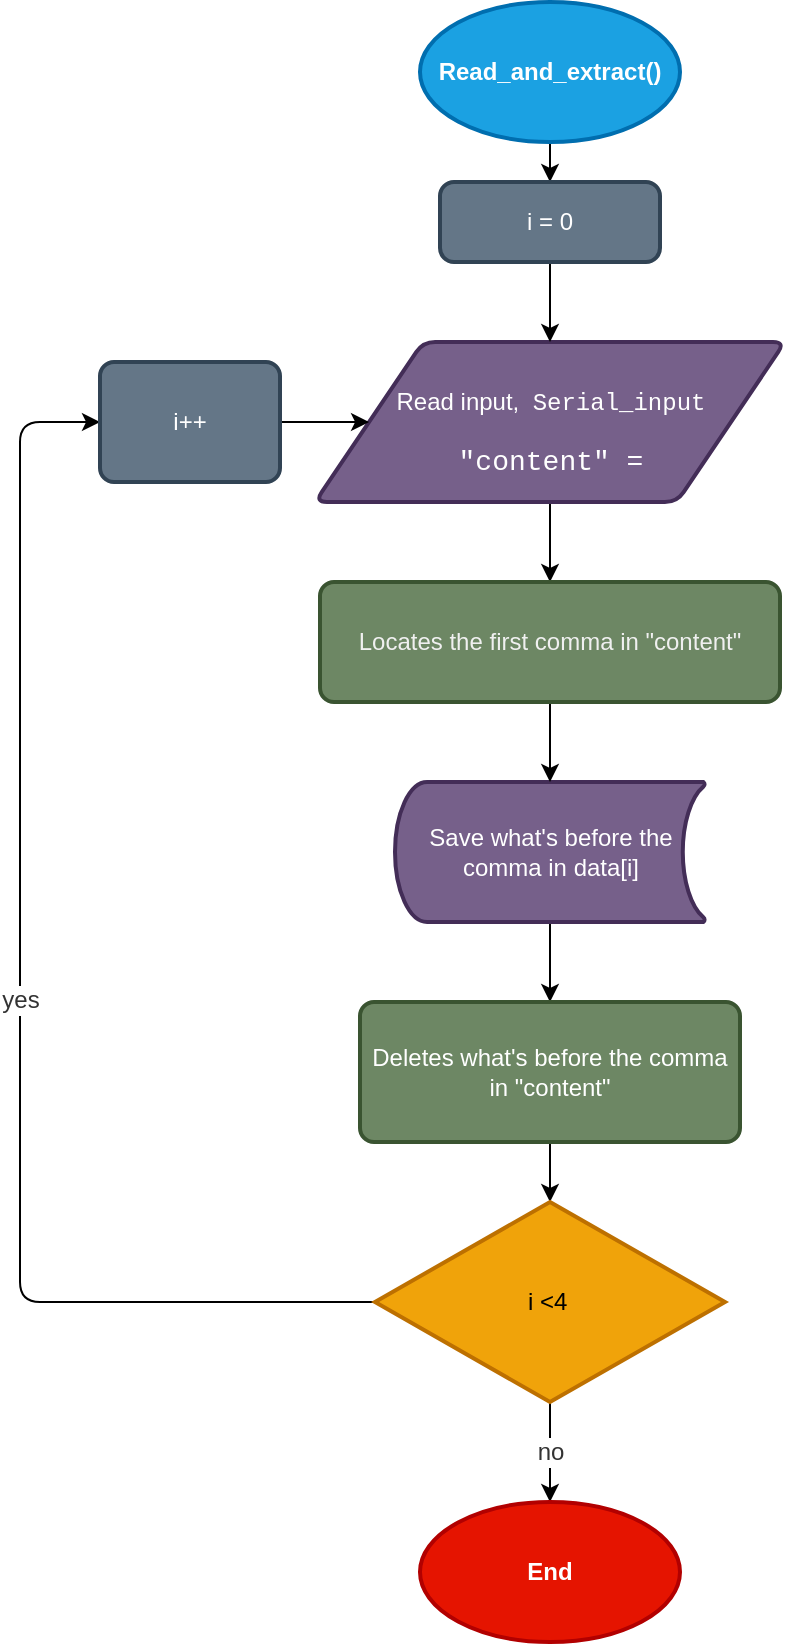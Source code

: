 <mxfile>
    <diagram id="7NnhtHEC87P8WeTw0X8q" name="Page-1">
        <mxGraphModel dx="1033" dy="800" grid="1" gridSize="10" guides="1" tooltips="1" connect="1" arrows="1" fold="1" page="1" pageScale="1" pageWidth="850" pageHeight="1100" math="0" shadow="0">
            <root>
                <mxCell id="0"/>
                <mxCell id="1" parent="0"/>
                <mxCell id="26" style="edgeStyle=none;html=1;exitX=0.5;exitY=1;exitDx=0;exitDy=0;exitPerimeter=0;entryX=0.5;entryY=0;entryDx=0;entryDy=0;fontSize=12;fontColor=#FFFFFF;" edge="1" parent="1" source="2" target="16">
                    <mxGeometry relative="1" as="geometry"/>
                </mxCell>
                <mxCell id="2" value="Read_and_extract()" style="strokeWidth=2;html=1;shape=mxgraph.flowchart.start_1;whiteSpace=wrap;fillColor=#1ba1e2;strokeColor=#006EAF;shadow=0;fontStyle=1;fontColor=#ffffff;" vertex="1" parent="1">
                    <mxGeometry x="330" y="50" width="130" height="70" as="geometry"/>
                </mxCell>
                <mxCell id="21" style="edgeStyle=none;html=1;exitX=0.5;exitY=1;exitDx=0;exitDy=0;entryX=0.5;entryY=0;entryDx=0;entryDy=0;fontSize=12;fontColor=#FFFFFF;" edge="1" parent="1" source="5" target="14">
                    <mxGeometry relative="1" as="geometry"/>
                </mxCell>
                <mxCell id="5" value="&lt;p&gt;Read input,&amp;nbsp;&amp;nbsp;&lt;span style=&quot;color: rgb(255 , 255 , 255) ; font-family: &amp;#34;consolas&amp;#34; , &amp;#34;courier new&amp;#34; , monospace&quot;&gt;Serial_input&lt;/span&gt;&lt;/p&gt;&lt;div style=&quot;font-family: &amp;#34;consolas&amp;#34; , &amp;#34;courier new&amp;#34; , monospace ; font-size: 14px ; line-height: 19px&quot;&gt;&lt;font color=&quot;#ffffff&quot;&gt;&quot;content&quot; =&lt;/font&gt;&lt;/div&gt;" style="shape=parallelogram;html=1;strokeWidth=2;perimeter=parallelogramPerimeter;whiteSpace=wrap;rounded=1;arcSize=12;size=0.23;fillColor=#76608a;fontColor=#ffffff;strokeColor=#432D57;" vertex="1" parent="1">
                    <mxGeometry x="277.5" y="220" width="235" height="80" as="geometry"/>
                </mxCell>
                <mxCell id="23" style="edgeStyle=none;html=1;exitX=0.5;exitY=1;exitDx=0;exitDy=0;exitPerimeter=0;entryX=0.5;entryY=0;entryDx=0;entryDy=0;fontSize=12;fontColor=#FFFFFF;" edge="1" parent="1" source="7" target="15">
                    <mxGeometry relative="1" as="geometry"/>
                </mxCell>
                <mxCell id="7" value="Save what's before the comma in data[i]" style="strokeWidth=2;html=1;shape=mxgraph.flowchart.stored_data;whiteSpace=wrap;labelBackgroundColor=none;fontSize=12;fontColor=#ffffff;fillColor=#76608a;strokeColor=#432D57;" vertex="1" parent="1">
                    <mxGeometry x="317.5" y="440" width="155" height="70" as="geometry"/>
                </mxCell>
                <mxCell id="22" style="edgeStyle=none;html=1;exitX=0.5;exitY=1;exitDx=0;exitDy=0;entryX=0.5;entryY=0;entryDx=0;entryDy=0;entryPerimeter=0;fontSize=12;fontColor=#FFFFFF;" edge="1" parent="1" source="14" target="7">
                    <mxGeometry relative="1" as="geometry"/>
                </mxCell>
                <mxCell id="14" value="&lt;span style=&quot;color: rgb(240 , 240 , 240)&quot;&gt;Locates the first comma in &quot;content&quot;&lt;/span&gt;" style="rounded=1;whiteSpace=wrap;html=1;absoluteArcSize=1;arcSize=14;strokeWidth=2;labelBackgroundColor=none;fontSize=12;fontColor=#ffffff;fillColor=#6d8764;strokeColor=#3A5431;" vertex="1" parent="1">
                    <mxGeometry x="280" y="340" width="230" height="60" as="geometry"/>
                </mxCell>
                <mxCell id="24" style="edgeStyle=none;html=1;exitX=0.5;exitY=1;exitDx=0;exitDy=0;entryX=0.5;entryY=0;entryDx=0;entryDy=0;entryPerimeter=0;fontSize=12;fontColor=#FFFFFF;" edge="1" parent="1" source="15" target="17">
                    <mxGeometry relative="1" as="geometry"/>
                </mxCell>
                <mxCell id="15" value="&lt;span&gt;Deletes what's before the comma in &quot;content&quot;&lt;/span&gt;" style="rounded=1;whiteSpace=wrap;html=1;absoluteArcSize=1;arcSize=14;strokeWidth=2;labelBackgroundColor=none;fontSize=12;fontColor=#ffffff;fillColor=#6d8764;strokeColor=#3A5431;" vertex="1" parent="1">
                    <mxGeometry x="300" y="550" width="190" height="70" as="geometry"/>
                </mxCell>
                <mxCell id="20" style="edgeStyle=none;html=1;exitX=0.5;exitY=1;exitDx=0;exitDy=0;entryX=0.5;entryY=0;entryDx=0;entryDy=0;fontSize=12;fontColor=#FFFFFF;" edge="1" parent="1" source="16" target="5">
                    <mxGeometry relative="1" as="geometry"/>
                </mxCell>
                <mxCell id="16" value="i = 0" style="rounded=1;whiteSpace=wrap;html=1;absoluteArcSize=1;arcSize=14;strokeWidth=2;labelBackgroundColor=none;fontSize=12;fontColor=#ffffff;fillColor=#647687;strokeColor=#314354;" vertex="1" parent="1">
                    <mxGeometry x="340" y="140" width="110" height="40" as="geometry"/>
                </mxCell>
                <mxCell id="18" value="&lt;font color=&quot;#333333&quot;&gt;yes&lt;/font&gt;" style="edgeStyle=none;html=1;fontSize=12;fontColor=#FFFFFF;exitX=0;exitY=0.5;exitDx=0;exitDy=0;exitPerimeter=0;entryX=0;entryY=0.5;entryDx=0;entryDy=0;" edge="1" parent="1" source="17" target="27">
                    <mxGeometry relative="1" as="geometry">
                        <mxPoint x="150" y="250" as="targetPoint"/>
                        <Array as="points">
                            <mxPoint x="200" y="700"/>
                            <mxPoint x="130" y="700"/>
                            <mxPoint x="130" y="420"/>
                            <mxPoint x="130" y="260"/>
                        </Array>
                    </mxGeometry>
                </mxCell>
                <mxCell id="25" value="&lt;font color=&quot;#333333&quot;&gt;no&lt;/font&gt;" style="edgeStyle=none;html=1;exitX=0.5;exitY=1;exitDx=0;exitDy=0;exitPerimeter=0;entryX=0.5;entryY=0;entryDx=0;entryDy=0;entryPerimeter=0;fontSize=12;fontColor=#FFFFFF;" edge="1" parent="1" source="17" target="19">
                    <mxGeometry relative="1" as="geometry"/>
                </mxCell>
                <mxCell id="17" value="i &amp;lt;4&amp;nbsp;" style="strokeWidth=2;html=1;shape=mxgraph.flowchart.decision;whiteSpace=wrap;labelBackgroundColor=none;fontSize=12;fontColor=#000000;fillColor=#f0a30a;strokeColor=#BD7000;" vertex="1" parent="1">
                    <mxGeometry x="307.5" y="650" width="175" height="100" as="geometry"/>
                </mxCell>
                <mxCell id="19" value="End" style="strokeWidth=2;html=1;shape=mxgraph.flowchart.start_1;whiteSpace=wrap;fillColor=#e51400;strokeColor=#B20000;shadow=0;fontStyle=1;fontColor=#ffffff;" vertex="1" parent="1">
                    <mxGeometry x="330" y="800" width="130" height="70" as="geometry"/>
                </mxCell>
                <mxCell id="28" style="edgeStyle=none;html=1;exitX=1;exitY=0.5;exitDx=0;exitDy=0;entryX=0;entryY=0.5;entryDx=0;entryDy=0;labelBackgroundColor=none;fontSize=12;fontColor=#FFFFFF;" edge="1" parent="1" source="27" target="5">
                    <mxGeometry relative="1" as="geometry"/>
                </mxCell>
                <mxCell id="27" value="&lt;font color=&quot;#ffffff&quot;&gt;i++&lt;/font&gt;" style="rounded=1;whiteSpace=wrap;html=1;absoluteArcSize=1;arcSize=14;strokeWidth=2;labelBackgroundColor=none;fontSize=12;fontColor=#ffffff;fillColor=#647687;strokeColor=#314354;" vertex="1" parent="1">
                    <mxGeometry x="170" y="230" width="90" height="60" as="geometry"/>
                </mxCell>
            </root>
        </mxGraphModel>
    </diagram>
</mxfile>